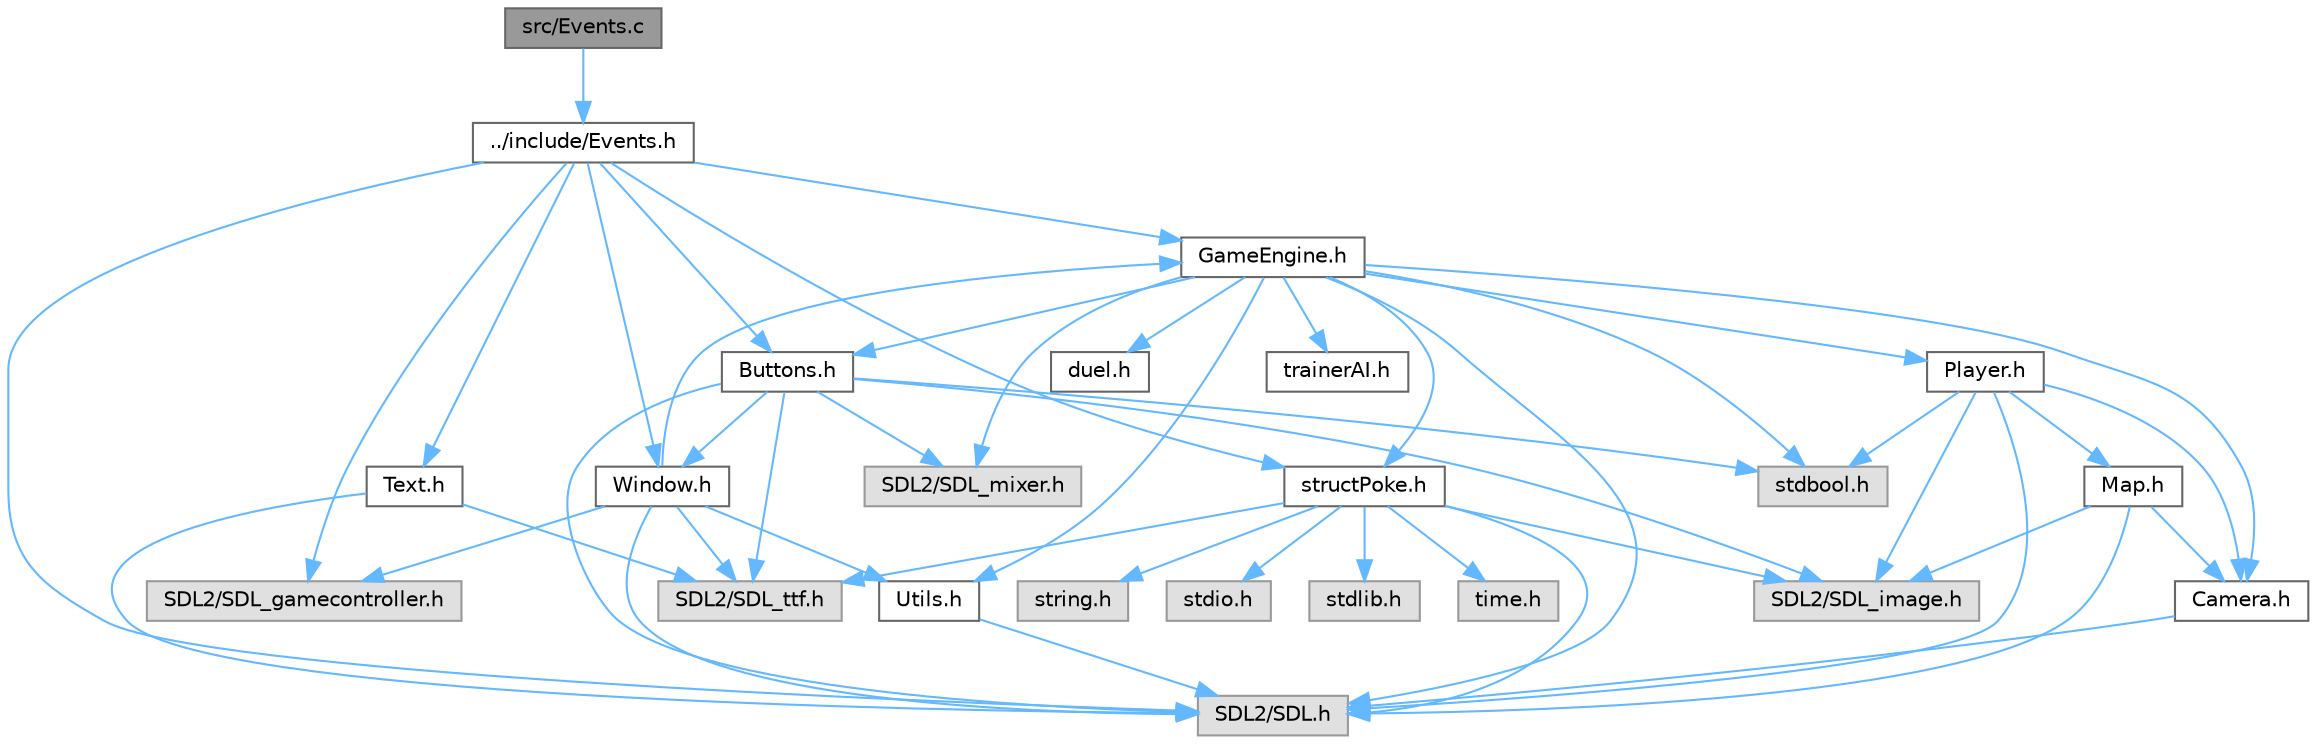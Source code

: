 digraph "src/Events.c"
{
 // LATEX_PDF_SIZE
  bgcolor="transparent";
  edge [fontname=Helvetica,fontsize=10,labelfontname=Helvetica,labelfontsize=10];
  node [fontname=Helvetica,fontsize=10,shape=box,height=0.2,width=0.4];
  Node1 [id="Node000001",label="src/Events.c",height=0.2,width=0.4,color="gray40", fillcolor="grey60", style="filled", fontcolor="black",tooltip=" "];
  Node1 -> Node2 [id="edge49_Node000001_Node000002",color="steelblue1",style="solid",tooltip=" "];
  Node2 [id="Node000002",label="../include/Events.h",height=0.2,width=0.4,color="grey40", fillcolor="white", style="filled",URL="$d0/dbb/Events_8h.html",tooltip=" "];
  Node2 -> Node3 [id="edge50_Node000002_Node000003",color="steelblue1",style="solid",tooltip=" "];
  Node3 [id="Node000003",label="GameEngine.h",height=0.2,width=0.4,color="grey40", fillcolor="white", style="filled",URL="$d7/d1f/GameEngine_8h.html",tooltip="Définition et gestion du moteur de jeu."];
  Node3 -> Node4 [id="edge51_Node000003_Node000004",color="steelblue1",style="solid",tooltip=" "];
  Node4 [id="Node000004",label="SDL2/SDL.h",height=0.2,width=0.4,color="grey60", fillcolor="#E0E0E0", style="filled",tooltip=" "];
  Node3 -> Node5 [id="edge52_Node000003_Node000005",color="steelblue1",style="solid",tooltip=" "];
  Node5 [id="Node000005",label="SDL2/SDL_mixer.h",height=0.2,width=0.4,color="grey60", fillcolor="#E0E0E0", style="filled",tooltip=" "];
  Node3 -> Node6 [id="edge53_Node000003_Node000006",color="steelblue1",style="solid",tooltip=" "];
  Node6 [id="Node000006",label="stdbool.h",height=0.2,width=0.4,color="grey60", fillcolor="#E0E0E0", style="filled",tooltip=" "];
  Node3 -> Node7 [id="edge54_Node000003_Node000007",color="steelblue1",style="solid",tooltip=" "];
  Node7 [id="Node000007",label="structPoke.h",height=0.2,width=0.4,color="grey40", fillcolor="white", style="filled",URL="$da/d71/structPoke_8h.html",tooltip=" "];
  Node7 -> Node8 [id="edge55_Node000007_Node000008",color="steelblue1",style="solid",tooltip=" "];
  Node8 [id="Node000008",label="stdio.h",height=0.2,width=0.4,color="grey60", fillcolor="#E0E0E0", style="filled",tooltip=" "];
  Node7 -> Node9 [id="edge56_Node000007_Node000009",color="steelblue1",style="solid",tooltip=" "];
  Node9 [id="Node000009",label="stdlib.h",height=0.2,width=0.4,color="grey60", fillcolor="#E0E0E0", style="filled",tooltip=" "];
  Node7 -> Node10 [id="edge57_Node000007_Node000010",color="steelblue1",style="solid",tooltip=" "];
  Node10 [id="Node000010",label="time.h",height=0.2,width=0.4,color="grey60", fillcolor="#E0E0E0", style="filled",tooltip=" "];
  Node7 -> Node11 [id="edge58_Node000007_Node000011",color="steelblue1",style="solid",tooltip=" "];
  Node11 [id="Node000011",label="string.h",height=0.2,width=0.4,color="grey60", fillcolor="#E0E0E0", style="filled",tooltip=" "];
  Node7 -> Node4 [id="edge59_Node000007_Node000004",color="steelblue1",style="solid",tooltip=" "];
  Node7 -> Node12 [id="edge60_Node000007_Node000012",color="steelblue1",style="solid",tooltip=" "];
  Node12 [id="Node000012",label="SDL2/SDL_image.h",height=0.2,width=0.4,color="grey60", fillcolor="#E0E0E0", style="filled",tooltip=" "];
  Node7 -> Node13 [id="edge61_Node000007_Node000013",color="steelblue1",style="solid",tooltip=" "];
  Node13 [id="Node000013",label="SDL2/SDL_ttf.h",height=0.2,width=0.4,color="grey60", fillcolor="#E0E0E0", style="filled",tooltip=" "];
  Node3 -> Node14 [id="edge62_Node000003_Node000014",color="steelblue1",style="solid",tooltip=" "];
  Node14 [id="Node000014",label="duel.h",height=0.2,width=0.4,color="grey40", fillcolor="white", style="filled",URL="$d6/d8e/duel_8h.html",tooltip="Gestion des duels dans le style de \"Pokémon\" : système de tour par tour avec 2 équipes opposées."];
  Node3 -> Node15 [id="edge63_Node000003_Node000015",color="steelblue1",style="solid",tooltip=" "];
  Node15 [id="Node000015",label="trainerAI.h",height=0.2,width=0.4,color="grey40", fillcolor="white", style="filled",URL="$df/d27/trainerAI_8h.html",tooltip=" "];
  Node3 -> Node16 [id="edge64_Node000003_Node000016",color="steelblue1",style="solid",tooltip=" "];
  Node16 [id="Node000016",label="Camera.h",height=0.2,width=0.4,color="grey40", fillcolor="white", style="filled",URL="$dd/de4/Camera_8h.html",tooltip="Gestion de la caméra pour le défilement de la vue du jeu."];
  Node16 -> Node4 [id="edge65_Node000016_Node000004",color="steelblue1",style="solid",tooltip=" "];
  Node3 -> Node17 [id="edge66_Node000003_Node000017",color="steelblue1",style="solid",tooltip=" "];
  Node17 [id="Node000017",label="Player.h",height=0.2,width=0.4,color="grey40", fillcolor="white", style="filled",URL="$da/dbf/Player_8h.html",tooltip=" "];
  Node17 -> Node4 [id="edge67_Node000017_Node000004",color="steelblue1",style="solid",tooltip=" "];
  Node17 -> Node12 [id="edge68_Node000017_Node000012",color="steelblue1",style="solid",tooltip=" "];
  Node17 -> Node18 [id="edge69_Node000017_Node000018",color="steelblue1",style="solid",tooltip=" "];
  Node18 [id="Node000018",label="Map.h",height=0.2,width=0.4,color="grey40", fillcolor="white", style="filled",URL="$df/d79/Map_8h.html",tooltip=" "];
  Node18 -> Node4 [id="edge70_Node000018_Node000004",color="steelblue1",style="solid",tooltip=" "];
  Node18 -> Node12 [id="edge71_Node000018_Node000012",color="steelblue1",style="solid",tooltip=" "];
  Node18 -> Node16 [id="edge72_Node000018_Node000016",color="steelblue1",style="solid",tooltip=" "];
  Node17 -> Node16 [id="edge73_Node000017_Node000016",color="steelblue1",style="solid",tooltip=" "];
  Node17 -> Node6 [id="edge74_Node000017_Node000006",color="steelblue1",style="solid",tooltip=" "];
  Node3 -> Node19 [id="edge75_Node000003_Node000019",color="steelblue1",style="solid",tooltip=" "];
  Node19 [id="Node000019",label="Utils.h",height=0.2,width=0.4,color="grey40", fillcolor="white", style="filled",URL="$d9/ded/Utils_8h.html",tooltip="Fonctions utilitaires pour l'application."];
  Node19 -> Node4 [id="edge76_Node000019_Node000004",color="steelblue1",style="solid",tooltip=" "];
  Node3 -> Node20 [id="edge77_Node000003_Node000020",color="steelblue1",style="solid",tooltip=" "];
  Node20 [id="Node000020",label="Buttons.h",height=0.2,width=0.4,color="grey40", fillcolor="white", style="filled",URL="$d3/d70/Buttons_8h.html",tooltip="Gestion des boutons et curseurs pour l'application."];
  Node20 -> Node4 [id="edge78_Node000020_Node000004",color="steelblue1",style="solid",tooltip=" "];
  Node20 -> Node12 [id="edge79_Node000020_Node000012",color="steelblue1",style="solid",tooltip=" "];
  Node20 -> Node13 [id="edge80_Node000020_Node000013",color="steelblue1",style="solid",tooltip=" "];
  Node20 -> Node5 [id="edge81_Node000020_Node000005",color="steelblue1",style="solid",tooltip=" "];
  Node20 -> Node6 [id="edge82_Node000020_Node000006",color="steelblue1",style="solid",tooltip=" "];
  Node20 -> Node21 [id="edge83_Node000020_Node000021",color="steelblue1",style="solid",tooltip=" "];
  Node21 [id="Node000021",label="Window.h",height=0.2,width=0.4,color="grey40", fillcolor="white", style="filled",URL="$d3/ded/Window_8h.html",tooltip="Définition et gestion de la fenêtre principale de l'application."];
  Node21 -> Node4 [id="edge84_Node000021_Node000004",color="steelblue1",style="solid",tooltip=" "];
  Node21 -> Node13 [id="edge85_Node000021_Node000013",color="steelblue1",style="solid",tooltip=" "];
  Node21 -> Node22 [id="edge86_Node000021_Node000022",color="steelblue1",style="solid",tooltip=" "];
  Node22 [id="Node000022",label="SDL2/SDL_gamecontroller.h",height=0.2,width=0.4,color="grey60", fillcolor="#E0E0E0", style="filled",tooltip=" "];
  Node21 -> Node3 [id="edge87_Node000021_Node000003",color="steelblue1",style="solid",tooltip=" "];
  Node21 -> Node19 [id="edge88_Node000021_Node000019",color="steelblue1",style="solid",tooltip=" "];
  Node2 -> Node21 [id="edge89_Node000002_Node000021",color="steelblue1",style="solid",tooltip=" "];
  Node2 -> Node20 [id="edge90_Node000002_Node000020",color="steelblue1",style="solid",tooltip=" "];
  Node2 -> Node23 [id="edge91_Node000002_Node000023",color="steelblue1",style="solid",tooltip=" "];
  Node23 [id="Node000023",label="Text.h",height=0.2,width=0.4,color="grey40", fillcolor="white", style="filled",URL="$d6/d35/Text_8h.html",tooltip="Définition et gestion des éléments de texte."];
  Node23 -> Node4 [id="edge92_Node000023_Node000004",color="steelblue1",style="solid",tooltip=" "];
  Node23 -> Node13 [id="edge93_Node000023_Node000013",color="steelblue1",style="solid",tooltip=" "];
  Node2 -> Node7 [id="edge94_Node000002_Node000007",color="steelblue1",style="solid",tooltip=" "];
  Node2 -> Node4 [id="edge95_Node000002_Node000004",color="steelblue1",style="solid",tooltip=" "];
  Node2 -> Node22 [id="edge96_Node000002_Node000022",color="steelblue1",style="solid",tooltip=" "];
}

